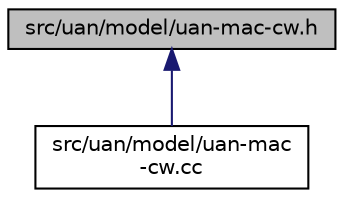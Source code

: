 digraph "src/uan/model/uan-mac-cw.h"
{
 // LATEX_PDF_SIZE
  edge [fontname="Helvetica",fontsize="10",labelfontname="Helvetica",labelfontsize="10"];
  node [fontname="Helvetica",fontsize="10",shape=record];
  Node1 [label="src/uan/model/uan-mac-cw.h",height=0.2,width=0.4,color="black", fillcolor="grey75", style="filled", fontcolor="black",tooltip=" "];
  Node1 -> Node2 [dir="back",color="midnightblue",fontsize="10",style="solid",fontname="Helvetica"];
  Node2 [label="src/uan/model/uan-mac\l-cw.cc",height=0.2,width=0.4,color="black", fillcolor="white", style="filled",URL="$uan-mac-cw_8cc.html",tooltip=" "];
}
